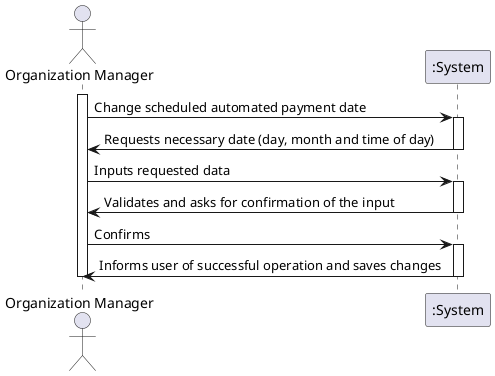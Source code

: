@startuml
actor "Organization Manager" as OM

activate OM
OM -> ":System" : Change scheduled automated payment date
activate ":System"
":System" -> OM : Requests necessary date (day, month and time of day)
deactivate ":System"

OM -> ":System" : Inputs requested data
activate ":System"
":System" -> OM : Validates and asks for confirmation of the input
deactivate ":System"

OM -> ":System" : Confirms
activate ":System"
":System" -> OM : Informs user of successful operation and saves changes
deactivate ":System"

deactivate OM
@enduml
